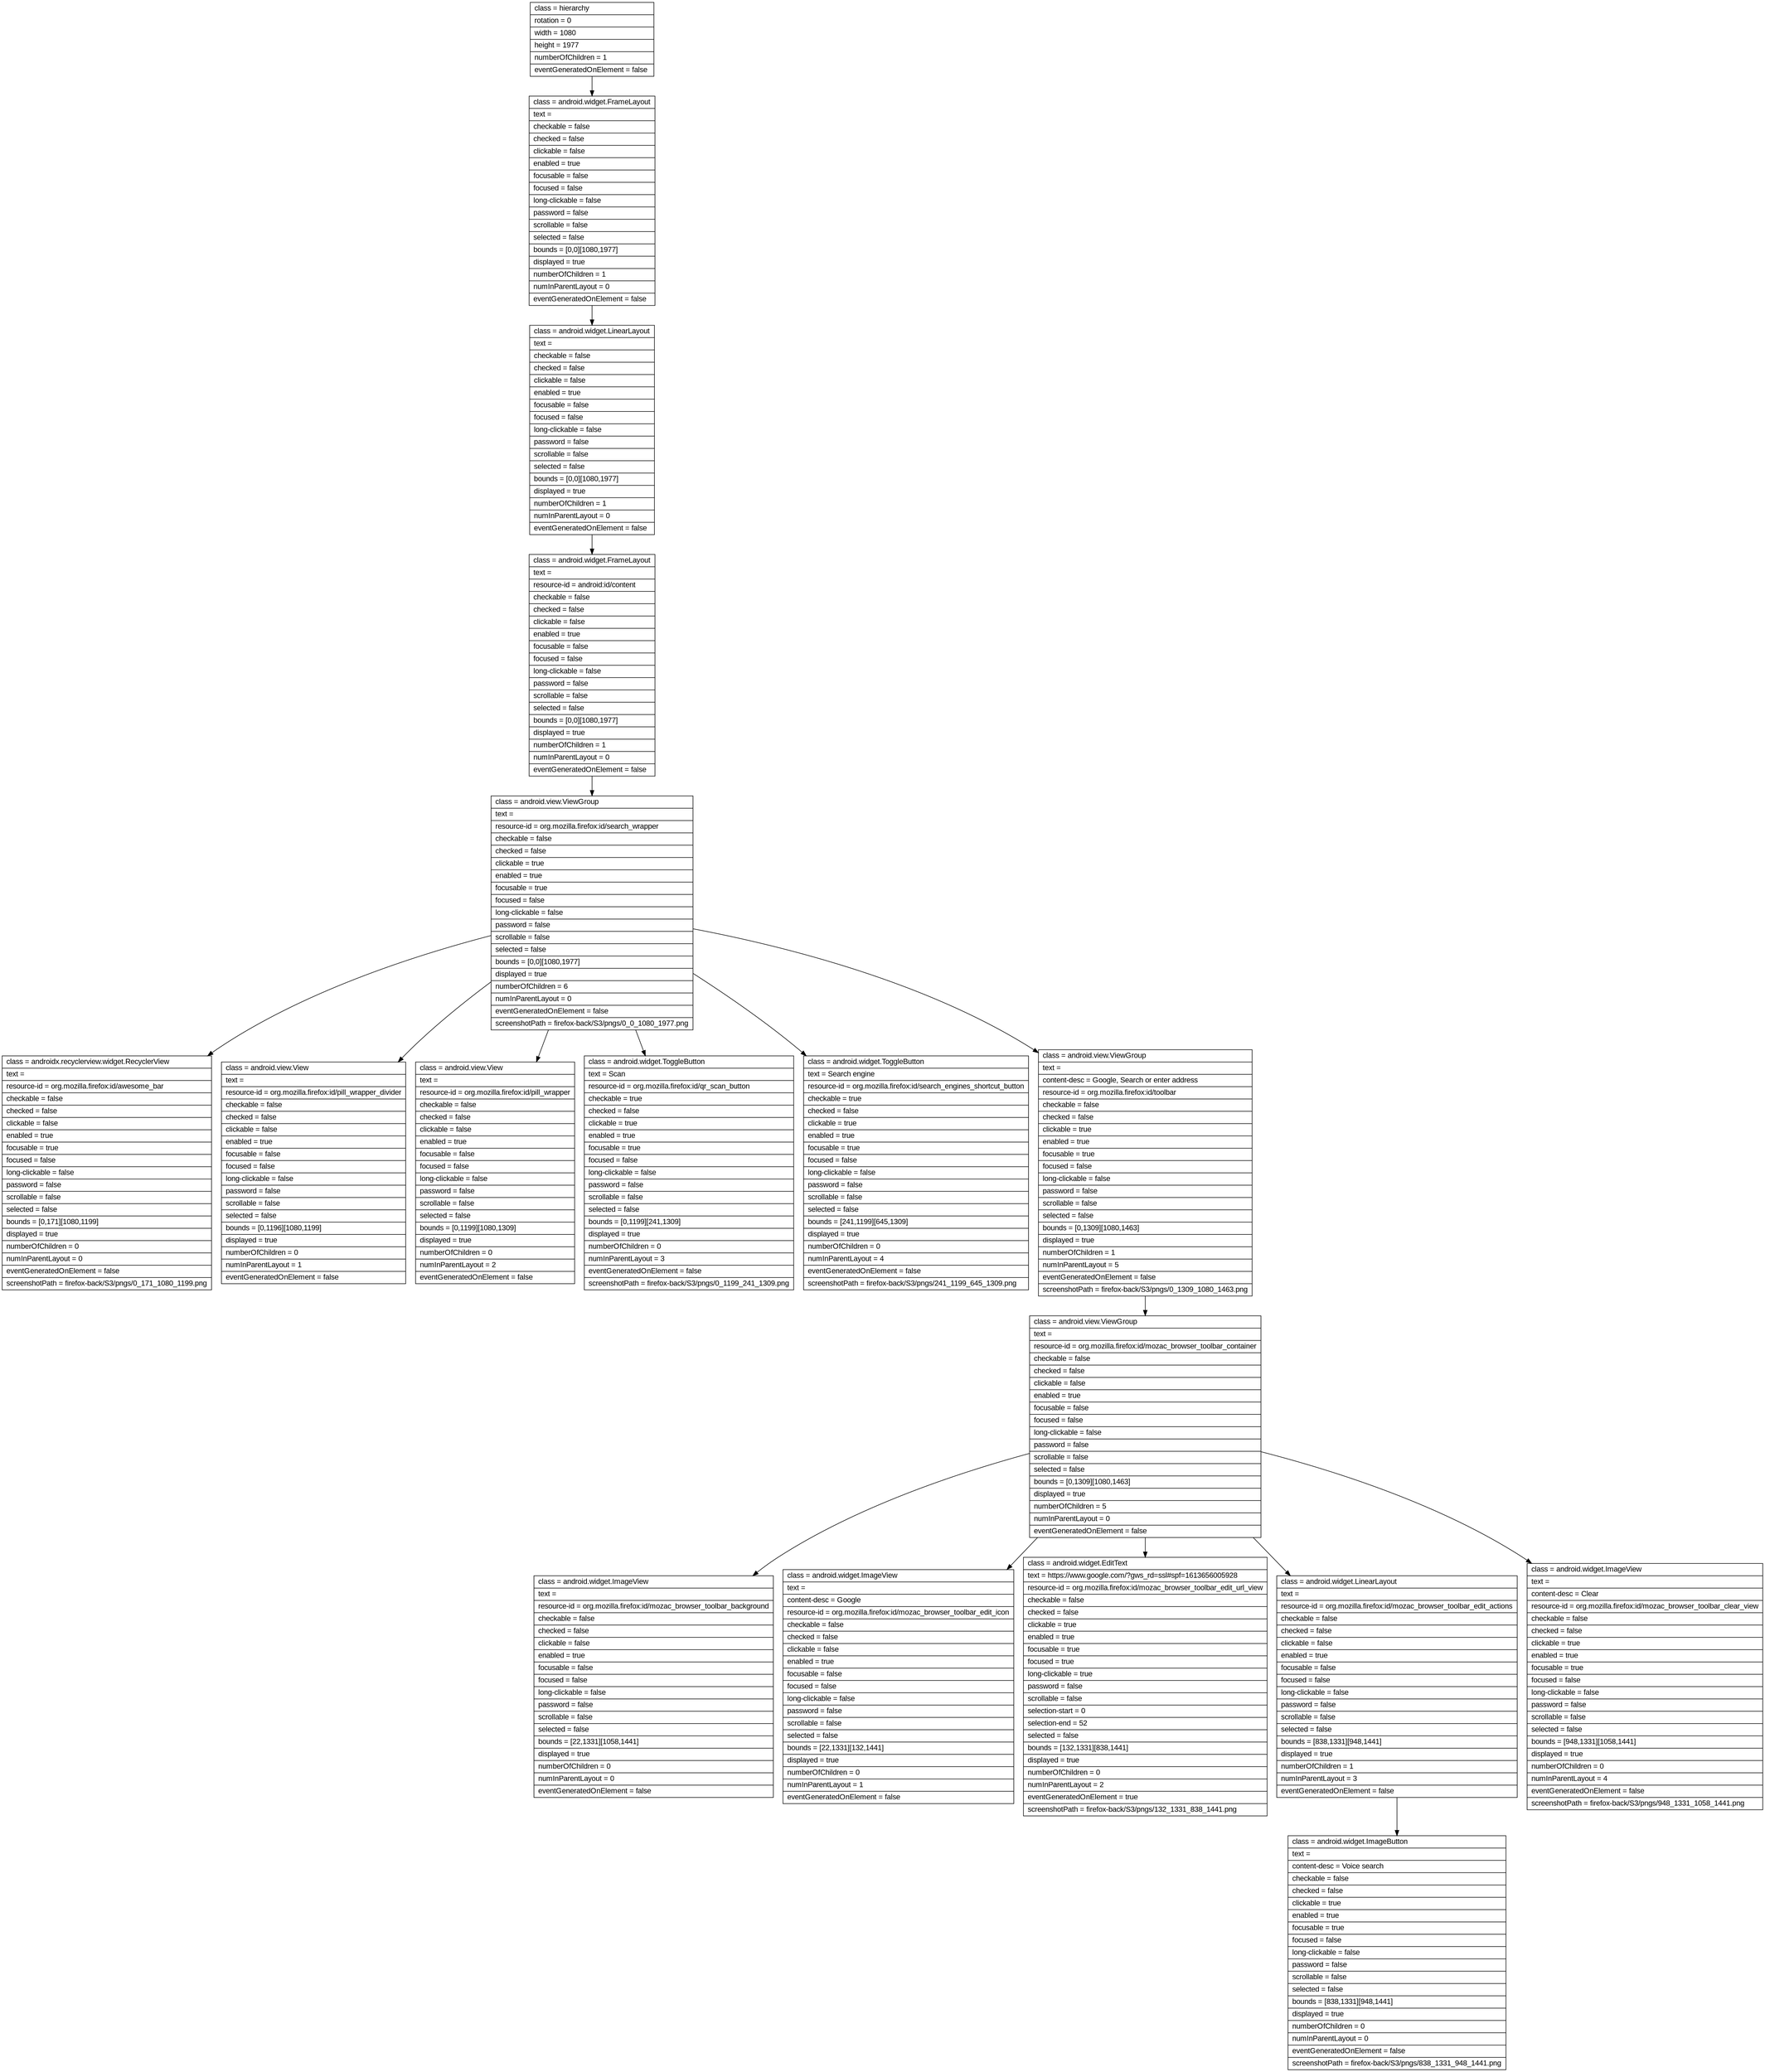 digraph Layout {

	node [shape=record fontname=Arial];

	0	[label="{class = hierarchy\l|rotation = 0\l|width = 1080\l|height = 1977\l|numberOfChildren = 1\l|eventGeneratedOnElement = false \l}"]
	1	[label="{class = android.widget.FrameLayout\l|text = \l|checkable = false\l|checked = false\l|clickable = false\l|enabled = true\l|focusable = false\l|focused = false\l|long-clickable = false\l|password = false\l|scrollable = false\l|selected = false\l|bounds = [0,0][1080,1977]\l|displayed = true\l|numberOfChildren = 1\l|numInParentLayout = 0\l|eventGeneratedOnElement = false \l}"]
	2	[label="{class = android.widget.LinearLayout\l|text = \l|checkable = false\l|checked = false\l|clickable = false\l|enabled = true\l|focusable = false\l|focused = false\l|long-clickable = false\l|password = false\l|scrollable = false\l|selected = false\l|bounds = [0,0][1080,1977]\l|displayed = true\l|numberOfChildren = 1\l|numInParentLayout = 0\l|eventGeneratedOnElement = false \l}"]
	3	[label="{class = android.widget.FrameLayout\l|text = \l|resource-id = android:id/content\l|checkable = false\l|checked = false\l|clickable = false\l|enabled = true\l|focusable = false\l|focused = false\l|long-clickable = false\l|password = false\l|scrollable = false\l|selected = false\l|bounds = [0,0][1080,1977]\l|displayed = true\l|numberOfChildren = 1\l|numInParentLayout = 0\l|eventGeneratedOnElement = false \l}"]
	4	[label="{class = android.view.ViewGroup\l|text = \l|resource-id = org.mozilla.firefox:id/search_wrapper\l|checkable = false\l|checked = false\l|clickable = true\l|enabled = true\l|focusable = true\l|focused = false\l|long-clickable = false\l|password = false\l|scrollable = false\l|selected = false\l|bounds = [0,0][1080,1977]\l|displayed = true\l|numberOfChildren = 6\l|numInParentLayout = 0\l|eventGeneratedOnElement = false \l|screenshotPath = firefox-back/S3/pngs/0_0_1080_1977.png\l}"]
	5	[label="{class = androidx.recyclerview.widget.RecyclerView\l|text = \l|resource-id = org.mozilla.firefox:id/awesome_bar\l|checkable = false\l|checked = false\l|clickable = false\l|enabled = true\l|focusable = true\l|focused = false\l|long-clickable = false\l|password = false\l|scrollable = false\l|selected = false\l|bounds = [0,171][1080,1199]\l|displayed = true\l|numberOfChildren = 0\l|numInParentLayout = 0\l|eventGeneratedOnElement = false \l|screenshotPath = firefox-back/S3/pngs/0_171_1080_1199.png\l}"]
	6	[label="{class = android.view.View\l|text = \l|resource-id = org.mozilla.firefox:id/pill_wrapper_divider\l|checkable = false\l|checked = false\l|clickable = false\l|enabled = true\l|focusable = false\l|focused = false\l|long-clickable = false\l|password = false\l|scrollable = false\l|selected = false\l|bounds = [0,1196][1080,1199]\l|displayed = true\l|numberOfChildren = 0\l|numInParentLayout = 1\l|eventGeneratedOnElement = false \l}"]
	7	[label="{class = android.view.View\l|text = \l|resource-id = org.mozilla.firefox:id/pill_wrapper\l|checkable = false\l|checked = false\l|clickable = false\l|enabled = true\l|focusable = false\l|focused = false\l|long-clickable = false\l|password = false\l|scrollable = false\l|selected = false\l|bounds = [0,1199][1080,1309]\l|displayed = true\l|numberOfChildren = 0\l|numInParentLayout = 2\l|eventGeneratedOnElement = false \l}"]
	8	[label="{class = android.widget.ToggleButton\l|text = Scan\l|resource-id = org.mozilla.firefox:id/qr_scan_button\l|checkable = true\l|checked = false\l|clickable = true\l|enabled = true\l|focusable = true\l|focused = false\l|long-clickable = false\l|password = false\l|scrollable = false\l|selected = false\l|bounds = [0,1199][241,1309]\l|displayed = true\l|numberOfChildren = 0\l|numInParentLayout = 3\l|eventGeneratedOnElement = false \l|screenshotPath = firefox-back/S3/pngs/0_1199_241_1309.png\l}"]
	9	[label="{class = android.widget.ToggleButton\l|text = Search engine\l|resource-id = org.mozilla.firefox:id/search_engines_shortcut_button\l|checkable = true\l|checked = false\l|clickable = true\l|enabled = true\l|focusable = true\l|focused = false\l|long-clickable = false\l|password = false\l|scrollable = false\l|selected = false\l|bounds = [241,1199][645,1309]\l|displayed = true\l|numberOfChildren = 0\l|numInParentLayout = 4\l|eventGeneratedOnElement = false \l|screenshotPath = firefox-back/S3/pngs/241_1199_645_1309.png\l}"]
	10	[label="{class = android.view.ViewGroup\l|text = \l|content-desc = Google, Search or enter address\l|resource-id = org.mozilla.firefox:id/toolbar\l|checkable = false\l|checked = false\l|clickable = true\l|enabled = true\l|focusable = true\l|focused = false\l|long-clickable = false\l|password = false\l|scrollable = false\l|selected = false\l|bounds = [0,1309][1080,1463]\l|displayed = true\l|numberOfChildren = 1\l|numInParentLayout = 5\l|eventGeneratedOnElement = false \l|screenshotPath = firefox-back/S3/pngs/0_1309_1080_1463.png\l}"]
	11	[label="{class = android.view.ViewGroup\l|text = \l|resource-id = org.mozilla.firefox:id/mozac_browser_toolbar_container\l|checkable = false\l|checked = false\l|clickable = false\l|enabled = true\l|focusable = false\l|focused = false\l|long-clickable = false\l|password = false\l|scrollable = false\l|selected = false\l|bounds = [0,1309][1080,1463]\l|displayed = true\l|numberOfChildren = 5\l|numInParentLayout = 0\l|eventGeneratedOnElement = false \l}"]
	12	[label="{class = android.widget.ImageView\l|text = \l|resource-id = org.mozilla.firefox:id/mozac_browser_toolbar_background\l|checkable = false\l|checked = false\l|clickable = false\l|enabled = true\l|focusable = false\l|focused = false\l|long-clickable = false\l|password = false\l|scrollable = false\l|selected = false\l|bounds = [22,1331][1058,1441]\l|displayed = true\l|numberOfChildren = 0\l|numInParentLayout = 0\l|eventGeneratedOnElement = false \l}"]
	13	[label="{class = android.widget.ImageView\l|text = \l|content-desc = Google\l|resource-id = org.mozilla.firefox:id/mozac_browser_toolbar_edit_icon\l|checkable = false\l|checked = false\l|clickable = false\l|enabled = true\l|focusable = false\l|focused = false\l|long-clickable = false\l|password = false\l|scrollable = false\l|selected = false\l|bounds = [22,1331][132,1441]\l|displayed = true\l|numberOfChildren = 0\l|numInParentLayout = 1\l|eventGeneratedOnElement = false \l}"]
	14	[label="{class = android.widget.EditText\l|text = https://www.google.com/?gws_rd=ssl#spf=1613656005928\l|resource-id = org.mozilla.firefox:id/mozac_browser_toolbar_edit_url_view\l|checkable = false\l|checked = false\l|clickable = true\l|enabled = true\l|focusable = true\l|focused = true\l|long-clickable = true\l|password = false\l|scrollable = false\l|selection-start = 0\l|selection-end = 52\l|selected = false\l|bounds = [132,1331][838,1441]\l|displayed = true\l|numberOfChildren = 0\l|numInParentLayout = 2\l|eventGeneratedOnElement = true \l|screenshotPath = firefox-back/S3/pngs/132_1331_838_1441.png\l}"]
	15	[label="{class = android.widget.LinearLayout\l|text = \l|resource-id = org.mozilla.firefox:id/mozac_browser_toolbar_edit_actions\l|checkable = false\l|checked = false\l|clickable = false\l|enabled = true\l|focusable = false\l|focused = false\l|long-clickable = false\l|password = false\l|scrollable = false\l|selected = false\l|bounds = [838,1331][948,1441]\l|displayed = true\l|numberOfChildren = 1\l|numInParentLayout = 3\l|eventGeneratedOnElement = false \l}"]
	16	[label="{class = android.widget.ImageView\l|text = \l|content-desc = Clear\l|resource-id = org.mozilla.firefox:id/mozac_browser_toolbar_clear_view\l|checkable = false\l|checked = false\l|clickable = true\l|enabled = true\l|focusable = true\l|focused = false\l|long-clickable = false\l|password = false\l|scrollable = false\l|selected = false\l|bounds = [948,1331][1058,1441]\l|displayed = true\l|numberOfChildren = 0\l|numInParentLayout = 4\l|eventGeneratedOnElement = false \l|screenshotPath = firefox-back/S3/pngs/948_1331_1058_1441.png\l}"]
	17	[label="{class = android.widget.ImageButton\l|text = \l|content-desc = Voice search\l|checkable = false\l|checked = false\l|clickable = true\l|enabled = true\l|focusable = true\l|focused = false\l|long-clickable = false\l|password = false\l|scrollable = false\l|selected = false\l|bounds = [838,1331][948,1441]\l|displayed = true\l|numberOfChildren = 0\l|numInParentLayout = 0\l|eventGeneratedOnElement = false \l|screenshotPath = firefox-back/S3/pngs/838_1331_948_1441.png\l}"]


	0 -> 1
	1 -> 2
	2 -> 3
	3 -> 4
	4 -> 5
	4 -> 6
	4 -> 7
	4 -> 8
	4 -> 9
	4 -> 10
	10 -> 11
	11 -> 12
	11 -> 13
	11 -> 14
	11 -> 15
	11 -> 16
	15 -> 17


}
